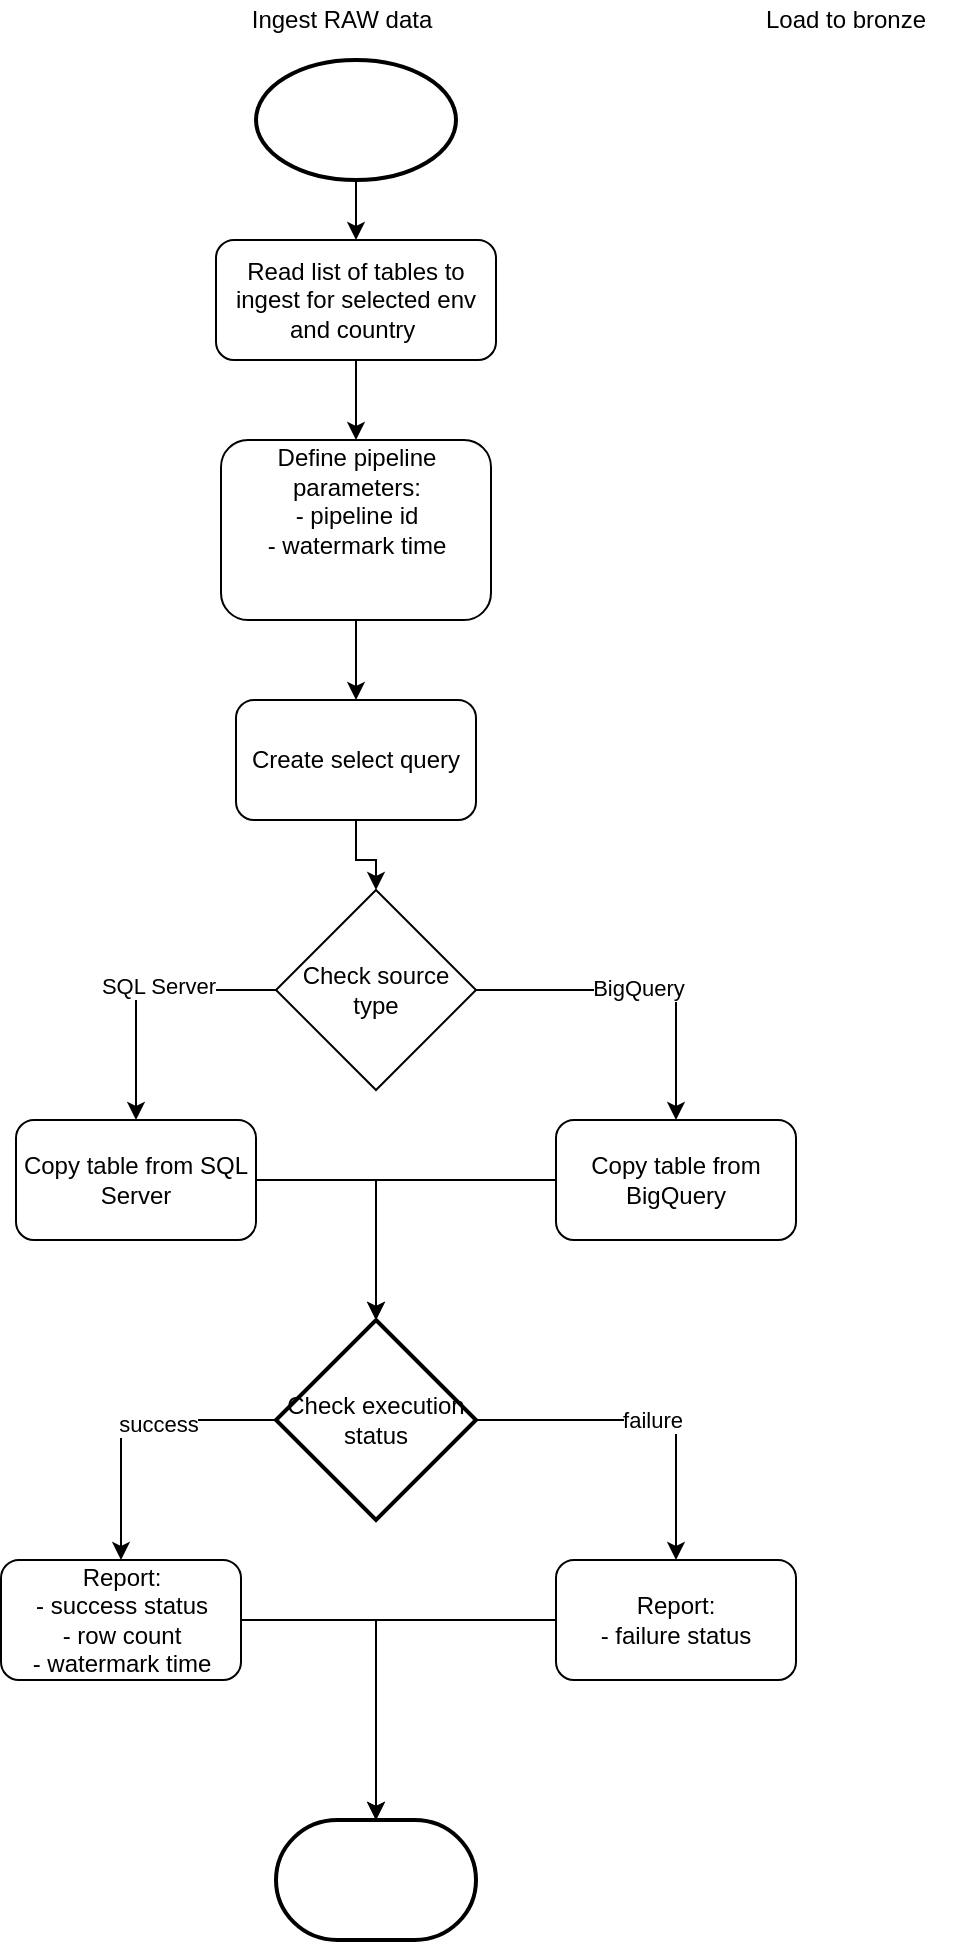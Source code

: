 <mxfile version="24.7.15">
  <diagram id="C5RBs43oDa-KdzZeNtuy" name="Page-1">
    <mxGraphModel dx="1050" dy="522" grid="1" gridSize="10" guides="1" tooltips="1" connect="1" arrows="1" fold="1" page="1" pageScale="1" pageWidth="827" pageHeight="1169" math="0" shadow="0">
      <root>
        <mxCell id="WIyWlLk6GJQsqaUBKTNV-0" />
        <mxCell id="WIyWlLk6GJQsqaUBKTNV-1" parent="WIyWlLk6GJQsqaUBKTNV-0" />
        <mxCell id="A-B3xuJIqng0p3WssyE_-26" style="edgeStyle=orthogonalEdgeStyle;rounded=0;orthogonalLoop=1;jettySize=auto;html=1;" edge="1" parent="WIyWlLk6GJQsqaUBKTNV-1" source="WIyWlLk6GJQsqaUBKTNV-3" target="A-B3xuJIqng0p3WssyE_-0">
          <mxGeometry relative="1" as="geometry" />
        </mxCell>
        <mxCell id="WIyWlLk6GJQsqaUBKTNV-3" value="Read list of tables to ingest for selected env and country&amp;nbsp;" style="rounded=1;whiteSpace=wrap;html=1;fontSize=12;glass=0;strokeWidth=1;shadow=0;" parent="WIyWlLk6GJQsqaUBKTNV-1" vertex="1">
          <mxGeometry x="150" y="160" width="140" height="60" as="geometry" />
        </mxCell>
        <mxCell id="A-B3xuJIqng0p3WssyE_-27" style="edgeStyle=orthogonalEdgeStyle;rounded=0;orthogonalLoop=1;jettySize=auto;html=1;" edge="1" parent="WIyWlLk6GJQsqaUBKTNV-1" source="A-B3xuJIqng0p3WssyE_-0" target="A-B3xuJIqng0p3WssyE_-9">
          <mxGeometry relative="1" as="geometry" />
        </mxCell>
        <mxCell id="A-B3xuJIqng0p3WssyE_-0" value="Define pipeline parameters:&lt;div&gt;- pipeline id&lt;/div&gt;&lt;div&gt;- watermark time&lt;/div&gt;&lt;div&gt;&lt;br&gt;&lt;div&gt;&lt;br&gt;&lt;/div&gt;&lt;/div&gt;" style="rounded=1;whiteSpace=wrap;html=1;" vertex="1" parent="WIyWlLk6GJQsqaUBKTNV-1">
          <mxGeometry x="152.5" y="260" width="135" height="90" as="geometry" />
        </mxCell>
        <mxCell id="A-B3xuJIqng0p3WssyE_-14" style="edgeStyle=orthogonalEdgeStyle;rounded=0;orthogonalLoop=1;jettySize=auto;html=1;" edge="1" parent="WIyWlLk6GJQsqaUBKTNV-1" source="A-B3xuJIqng0p3WssyE_-1" target="A-B3xuJIqng0p3WssyE_-13">
          <mxGeometry relative="1" as="geometry" />
        </mxCell>
        <mxCell id="A-B3xuJIqng0p3WssyE_-1" value="Copy table from SQL Server" style="rounded=1;whiteSpace=wrap;html=1;" vertex="1" parent="WIyWlLk6GJQsqaUBKTNV-1">
          <mxGeometry x="50" y="600" width="120" height="60" as="geometry" />
        </mxCell>
        <mxCell id="A-B3xuJIqng0p3WssyE_-15" style="edgeStyle=orthogonalEdgeStyle;rounded=0;orthogonalLoop=1;jettySize=auto;html=1;" edge="1" parent="WIyWlLk6GJQsqaUBKTNV-1" source="A-B3xuJIqng0p3WssyE_-2" target="A-B3xuJIqng0p3WssyE_-13">
          <mxGeometry relative="1" as="geometry" />
        </mxCell>
        <mxCell id="A-B3xuJIqng0p3WssyE_-2" value="Copy table from BigQuery" style="rounded=1;whiteSpace=wrap;html=1;" vertex="1" parent="WIyWlLk6GJQsqaUBKTNV-1">
          <mxGeometry x="320" y="600" width="120" height="60" as="geometry" />
        </mxCell>
        <mxCell id="A-B3xuJIqng0p3WssyE_-4" style="edgeStyle=orthogonalEdgeStyle;rounded=0;orthogonalLoop=1;jettySize=auto;html=1;" edge="1" parent="WIyWlLk6GJQsqaUBKTNV-1" source="A-B3xuJIqng0p3WssyE_-3" target="A-B3xuJIqng0p3WssyE_-1">
          <mxGeometry relative="1" as="geometry">
            <mxPoint x="103" y="370" as="targetPoint" />
          </mxGeometry>
        </mxCell>
        <mxCell id="A-B3xuJIqng0p3WssyE_-5" value="SQL Server" style="edgeLabel;html=1;align=center;verticalAlign=middle;resizable=0;points=[];" vertex="1" connectable="0" parent="A-B3xuJIqng0p3WssyE_-4">
          <mxGeometry x="-0.122" y="-2" relative="1" as="geometry">
            <mxPoint as="offset" />
          </mxGeometry>
        </mxCell>
        <mxCell id="A-B3xuJIqng0p3WssyE_-6" style="edgeStyle=orthogonalEdgeStyle;rounded=0;orthogonalLoop=1;jettySize=auto;html=1;" edge="1" parent="WIyWlLk6GJQsqaUBKTNV-1" source="A-B3xuJIqng0p3WssyE_-3" target="A-B3xuJIqng0p3WssyE_-2">
          <mxGeometry relative="1" as="geometry">
            <mxPoint x="357" y="380" as="targetPoint" />
          </mxGeometry>
        </mxCell>
        <mxCell id="A-B3xuJIqng0p3WssyE_-7" value="BigQuery" style="edgeLabel;html=1;align=center;verticalAlign=middle;resizable=0;points=[];" vertex="1" connectable="0" parent="A-B3xuJIqng0p3WssyE_-6">
          <mxGeometry x="-0.017" y="1" relative="1" as="geometry">
            <mxPoint as="offset" />
          </mxGeometry>
        </mxCell>
        <mxCell id="A-B3xuJIqng0p3WssyE_-3" value="Check source type" style="rhombus;whiteSpace=wrap;html=1;" vertex="1" parent="WIyWlLk6GJQsqaUBKTNV-1">
          <mxGeometry x="180" y="485" width="100" height="100" as="geometry" />
        </mxCell>
        <mxCell id="A-B3xuJIqng0p3WssyE_-28" style="edgeStyle=orthogonalEdgeStyle;rounded=0;orthogonalLoop=1;jettySize=auto;html=1;" edge="1" parent="WIyWlLk6GJQsqaUBKTNV-1" source="A-B3xuJIqng0p3WssyE_-9" target="A-B3xuJIqng0p3WssyE_-3">
          <mxGeometry relative="1" as="geometry" />
        </mxCell>
        <mxCell id="A-B3xuJIqng0p3WssyE_-9" value="Create select query" style="rounded=1;whiteSpace=wrap;html=1;" vertex="1" parent="WIyWlLk6GJQsqaUBKTNV-1">
          <mxGeometry x="160" y="390" width="120" height="60" as="geometry" />
        </mxCell>
        <mxCell id="A-B3xuJIqng0p3WssyE_-17" style="edgeStyle=orthogonalEdgeStyle;rounded=0;orthogonalLoop=1;jettySize=auto;html=1;" edge="1" parent="WIyWlLk6GJQsqaUBKTNV-1" source="A-B3xuJIqng0p3WssyE_-13" target="A-B3xuJIqng0p3WssyE_-16">
          <mxGeometry relative="1" as="geometry" />
        </mxCell>
        <mxCell id="A-B3xuJIqng0p3WssyE_-18" value="success" style="edgeLabel;html=1;align=center;verticalAlign=middle;resizable=0;points=[];" vertex="1" connectable="0" parent="A-B3xuJIqng0p3WssyE_-17">
          <mxGeometry x="-0.197" y="2" relative="1" as="geometry">
            <mxPoint as="offset" />
          </mxGeometry>
        </mxCell>
        <mxCell id="A-B3xuJIqng0p3WssyE_-20" style="edgeStyle=orthogonalEdgeStyle;rounded=0;orthogonalLoop=1;jettySize=auto;html=1;" edge="1" parent="WIyWlLk6GJQsqaUBKTNV-1" source="A-B3xuJIqng0p3WssyE_-13" target="A-B3xuJIqng0p3WssyE_-19">
          <mxGeometry relative="1" as="geometry" />
        </mxCell>
        <mxCell id="A-B3xuJIqng0p3WssyE_-21" value="failure" style="edgeLabel;html=1;align=center;verticalAlign=middle;resizable=0;points=[];" vertex="1" connectable="0" parent="A-B3xuJIqng0p3WssyE_-20">
          <mxGeometry x="0.033" relative="1" as="geometry">
            <mxPoint as="offset" />
          </mxGeometry>
        </mxCell>
        <mxCell id="A-B3xuJIqng0p3WssyE_-13" value="Check execution status" style="strokeWidth=2;html=1;shape=mxgraph.flowchart.decision;whiteSpace=wrap;" vertex="1" parent="WIyWlLk6GJQsqaUBKTNV-1">
          <mxGeometry x="180" y="700" width="100" height="100" as="geometry" />
        </mxCell>
        <mxCell id="A-B3xuJIqng0p3WssyE_-31" style="edgeStyle=orthogonalEdgeStyle;rounded=0;orthogonalLoop=1;jettySize=auto;html=1;" edge="1" parent="WIyWlLk6GJQsqaUBKTNV-1" source="A-B3xuJIqng0p3WssyE_-16" target="A-B3xuJIqng0p3WssyE_-30">
          <mxGeometry relative="1" as="geometry" />
        </mxCell>
        <mxCell id="A-B3xuJIqng0p3WssyE_-16" value="Report:&lt;div&gt;- success status&lt;/div&gt;&lt;div&gt;- row count&lt;/div&gt;&lt;div&gt;&lt;span style=&quot;background-color: initial;&quot;&gt;- watermark time&lt;/span&gt;&lt;/div&gt;" style="rounded=1;whiteSpace=wrap;html=1;" vertex="1" parent="WIyWlLk6GJQsqaUBKTNV-1">
          <mxGeometry x="42.5" y="820" width="120" height="60" as="geometry" />
        </mxCell>
        <mxCell id="A-B3xuJIqng0p3WssyE_-32" style="edgeStyle=orthogonalEdgeStyle;rounded=0;orthogonalLoop=1;jettySize=auto;html=1;" edge="1" parent="WIyWlLk6GJQsqaUBKTNV-1" source="A-B3xuJIqng0p3WssyE_-19" target="A-B3xuJIqng0p3WssyE_-30">
          <mxGeometry relative="1" as="geometry" />
        </mxCell>
        <mxCell id="A-B3xuJIqng0p3WssyE_-19" value="Report:&lt;div&gt;- failure status&lt;/div&gt;" style="rounded=1;whiteSpace=wrap;html=1;" vertex="1" parent="WIyWlLk6GJQsqaUBKTNV-1">
          <mxGeometry x="320" y="820" width="120" height="60" as="geometry" />
        </mxCell>
        <mxCell id="A-B3xuJIqng0p3WssyE_-23" value="Ingest RAW data" style="text;html=1;align=center;verticalAlign=middle;whiteSpace=wrap;rounded=0;" vertex="1" parent="WIyWlLk6GJQsqaUBKTNV-1">
          <mxGeometry x="157.5" y="40" width="110" height="20" as="geometry" />
        </mxCell>
        <mxCell id="A-B3xuJIqng0p3WssyE_-25" style="edgeStyle=orthogonalEdgeStyle;rounded=0;orthogonalLoop=1;jettySize=auto;html=1;" edge="1" parent="WIyWlLk6GJQsqaUBKTNV-1" source="A-B3xuJIqng0p3WssyE_-24" target="WIyWlLk6GJQsqaUBKTNV-3">
          <mxGeometry relative="1" as="geometry" />
        </mxCell>
        <mxCell id="A-B3xuJIqng0p3WssyE_-24" value="" style="strokeWidth=2;html=1;shape=mxgraph.flowchart.start_1;whiteSpace=wrap;" vertex="1" parent="WIyWlLk6GJQsqaUBKTNV-1">
          <mxGeometry x="170" y="70" width="100" height="60" as="geometry" />
        </mxCell>
        <mxCell id="A-B3xuJIqng0p3WssyE_-29" value="Load to bronze" style="text;html=1;align=center;verticalAlign=middle;whiteSpace=wrap;rounded=0;" vertex="1" parent="WIyWlLk6GJQsqaUBKTNV-1">
          <mxGeometry x="410" y="40" width="110" height="20" as="geometry" />
        </mxCell>
        <mxCell id="A-B3xuJIqng0p3WssyE_-30" value="" style="strokeWidth=2;html=1;shape=mxgraph.flowchart.terminator;whiteSpace=wrap;" vertex="1" parent="WIyWlLk6GJQsqaUBKTNV-1">
          <mxGeometry x="180" y="950" width="100" height="60" as="geometry" />
        </mxCell>
      </root>
    </mxGraphModel>
  </diagram>
</mxfile>
